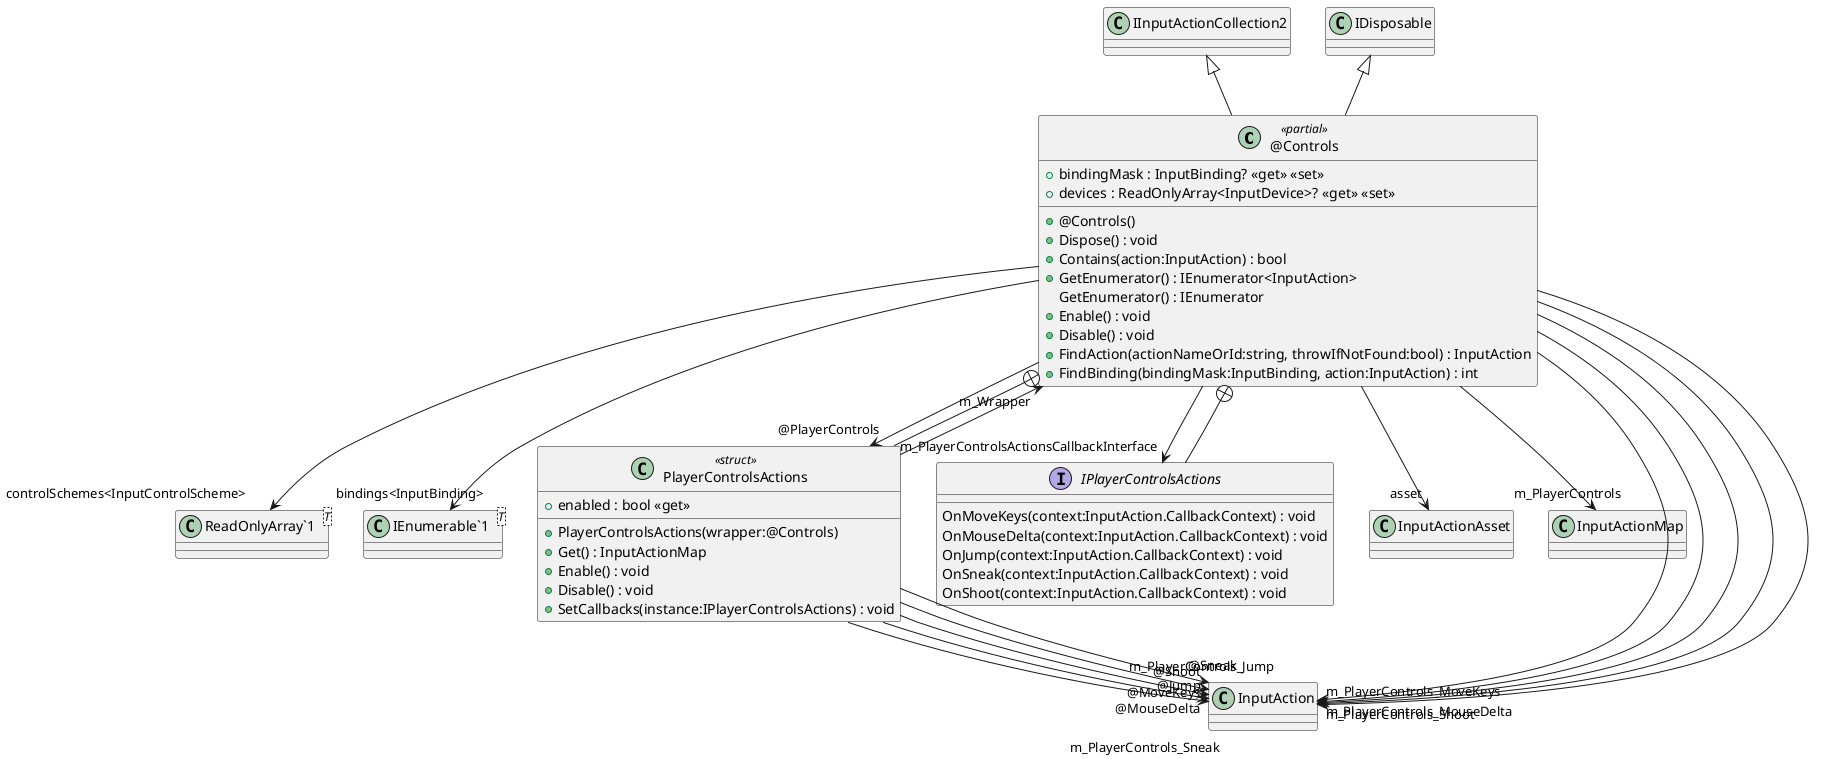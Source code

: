 @startuml
class "@Controls" <<partial>> {
    + @Controls()
    + Dispose() : void
    + bindingMask : InputBinding? <<get>> <<set>>
    + devices : ReadOnlyArray<InputDevice>? <<get>> <<set>>
    + Contains(action:InputAction) : bool
    + GetEnumerator() : IEnumerator<InputAction>
    GetEnumerator() : IEnumerator
    + Enable() : void
    + Disable() : void
    + FindAction(actionNameOrId:string, throwIfNotFound:bool) : InputAction
    + FindBinding(bindingMask:InputBinding, action:InputAction) : int
}
class "ReadOnlyArray`1"<T> {
}
class "IEnumerable`1"<T> {
}
class PlayerControlsActions <<struct>> {
    + PlayerControlsActions(wrapper:@Controls)
    + Get() : InputActionMap
    + Enable() : void
    + Disable() : void
    + enabled : bool <<get>>
    + SetCallbacks(instance:IPlayerControlsActions) : void
}
interface IPlayerControlsActions {
    OnMoveKeys(context:InputAction.CallbackContext) : void
    OnMouseDelta(context:InputAction.CallbackContext) : void
    OnJump(context:InputAction.CallbackContext) : void
    OnSneak(context:InputAction.CallbackContext) : void
    OnShoot(context:InputAction.CallbackContext) : void
}
IInputActionCollection2 <|-- "@Controls"
IDisposable <|-- "@Controls"
"@Controls" --> "asset" InputActionAsset
"@Controls" --> "controlSchemes<InputControlScheme>" "ReadOnlyArray`1"
"@Controls" --> "bindings<InputBinding>" "IEnumerable`1"
"@Controls" --> "m_PlayerControls" InputActionMap
"@Controls" --> "m_PlayerControlsActionsCallbackInterface" IPlayerControlsActions
"@Controls" --> "m_PlayerControls_MoveKeys" InputAction
"@Controls" --> "m_PlayerControls_MouseDelta" InputAction
"@Controls" --> "m_PlayerControls_Jump" InputAction
"@Controls" --> "m_PlayerControls_Sneak" InputAction
"@Controls" --> "m_PlayerControls_Shoot" InputAction
"@Controls" --> "@PlayerControls" PlayerControlsActions
"@Controls" +-- PlayerControlsActions
PlayerControlsActions --> "m_Wrapper" "@Controls"
PlayerControlsActions --> "@MoveKeys" InputAction
PlayerControlsActions --> "@MouseDelta" InputAction
PlayerControlsActions --> "@Jump" InputAction
PlayerControlsActions --> "@Sneak" InputAction
PlayerControlsActions --> "@Shoot" InputAction
"@Controls" +-- IPlayerControlsActions
@enduml
